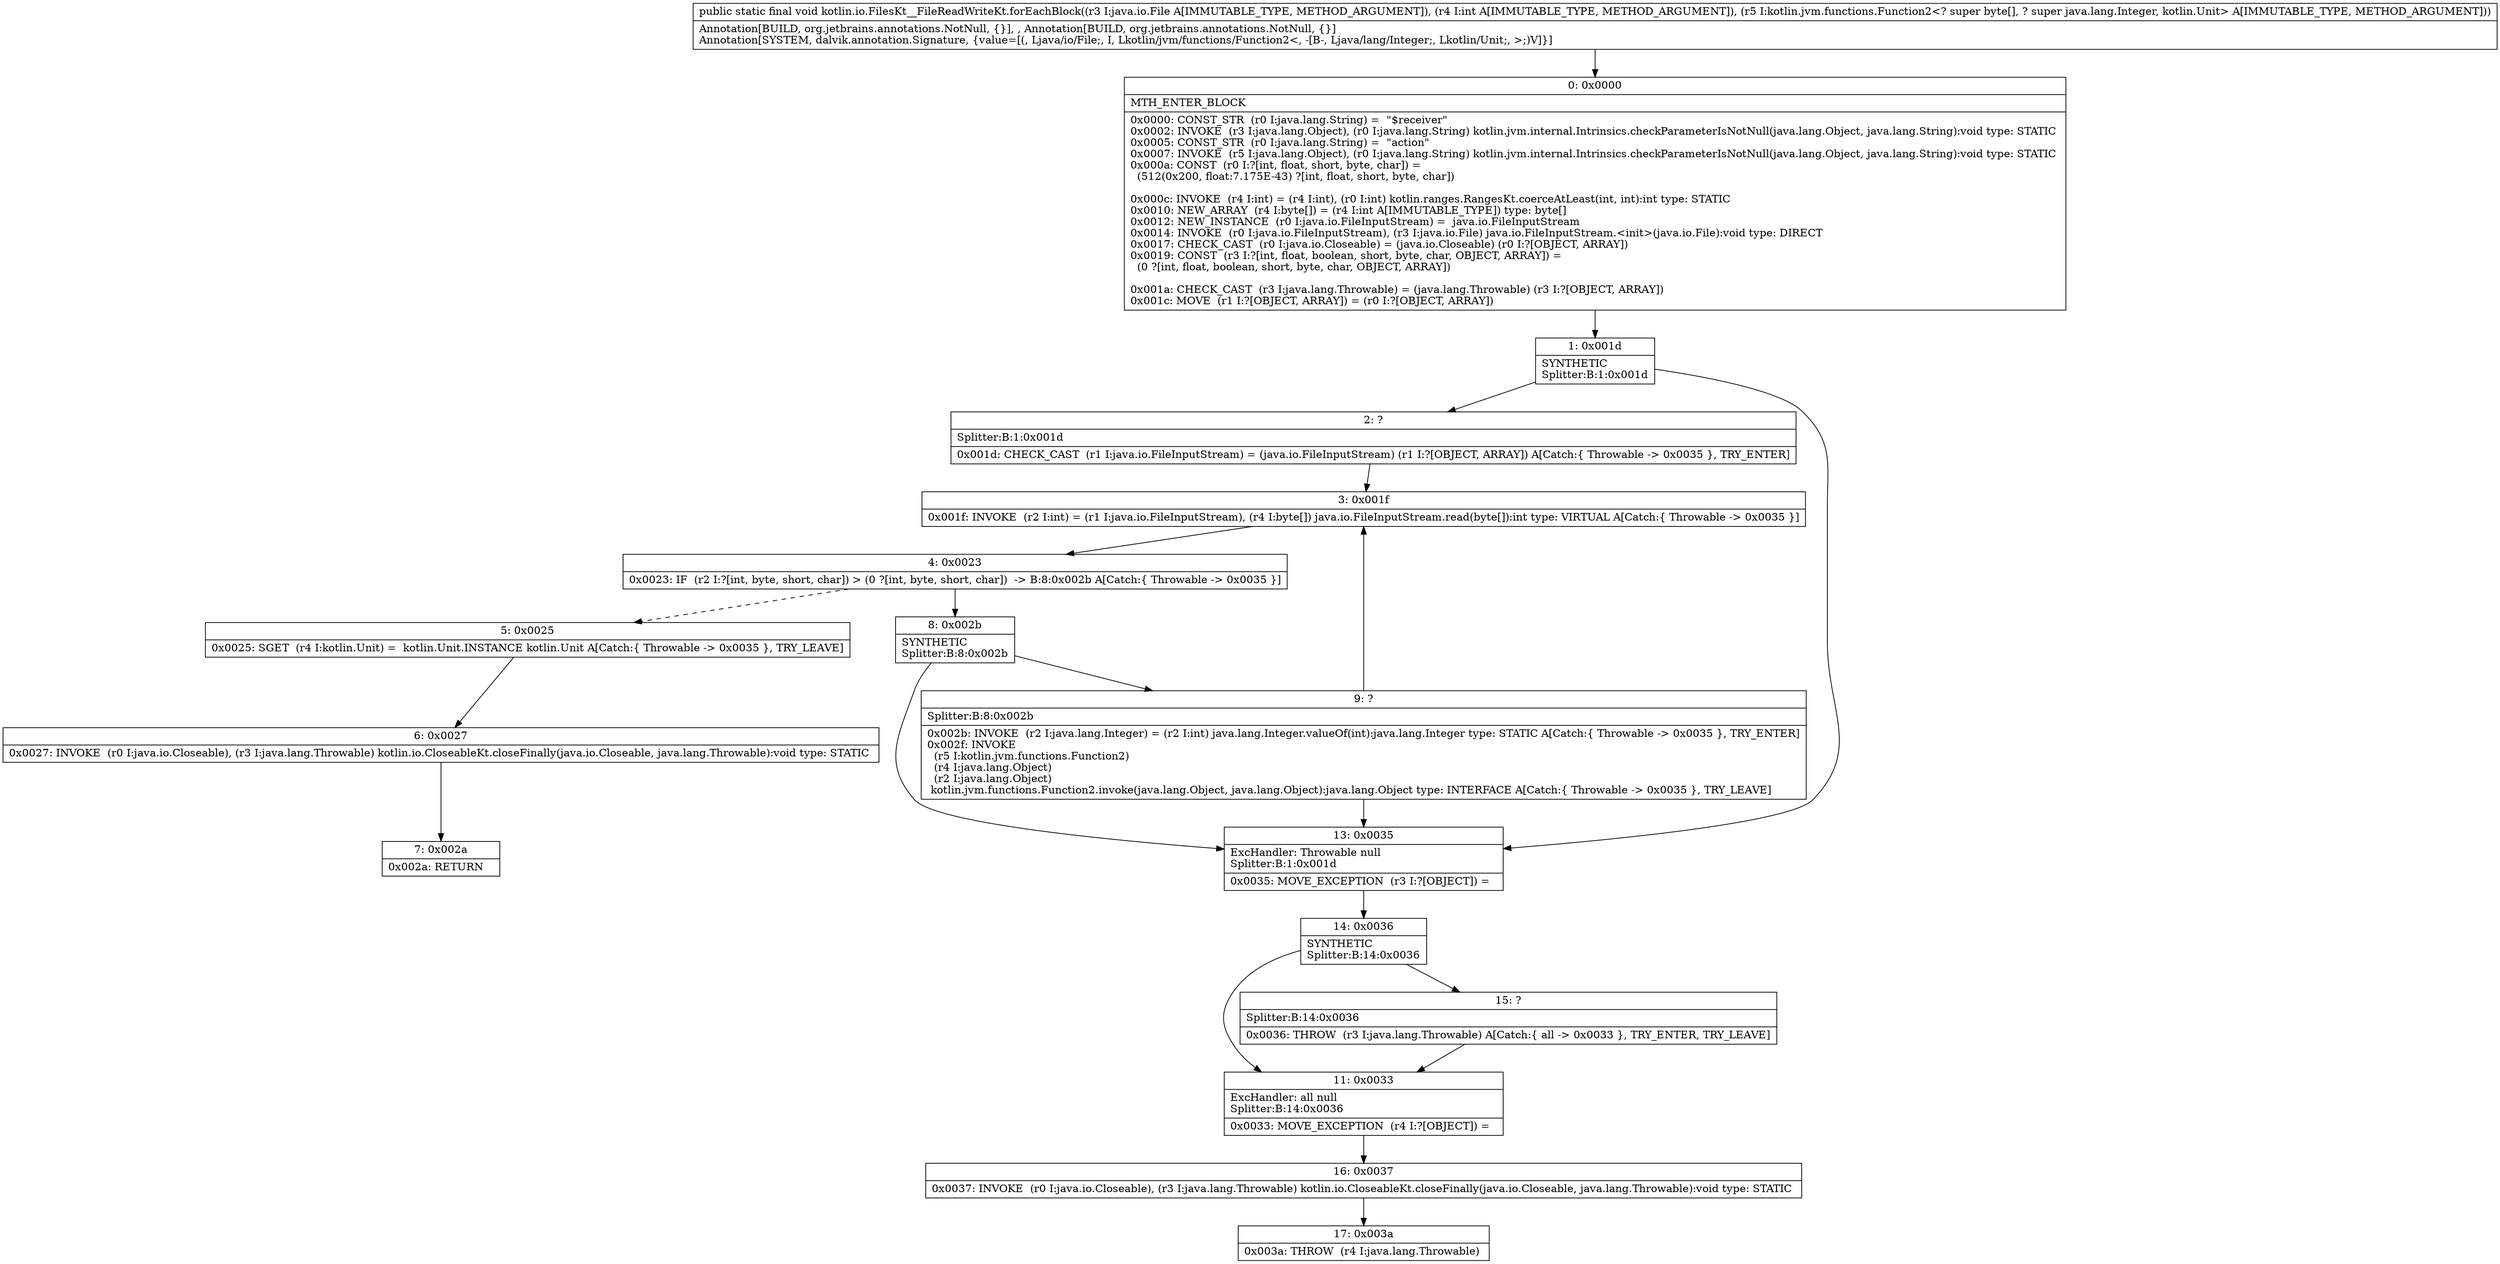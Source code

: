 digraph "CFG forkotlin.io.FilesKt__FileReadWriteKt.forEachBlock(Ljava\/io\/File;ILkotlin\/jvm\/functions\/Function2;)V" {
Node_0 [shape=record,label="{0\:\ 0x0000|MTH_ENTER_BLOCK\l|0x0000: CONST_STR  (r0 I:java.lang.String) =  \"$receiver\" \l0x0002: INVOKE  (r3 I:java.lang.Object), (r0 I:java.lang.String) kotlin.jvm.internal.Intrinsics.checkParameterIsNotNull(java.lang.Object, java.lang.String):void type: STATIC \l0x0005: CONST_STR  (r0 I:java.lang.String) =  \"action\" \l0x0007: INVOKE  (r5 I:java.lang.Object), (r0 I:java.lang.String) kotlin.jvm.internal.Intrinsics.checkParameterIsNotNull(java.lang.Object, java.lang.String):void type: STATIC \l0x000a: CONST  (r0 I:?[int, float, short, byte, char]) = \l  (512(0x200, float:7.175E\-43) ?[int, float, short, byte, char])\l \l0x000c: INVOKE  (r4 I:int) = (r4 I:int), (r0 I:int) kotlin.ranges.RangesKt.coerceAtLeast(int, int):int type: STATIC \l0x0010: NEW_ARRAY  (r4 I:byte[]) = (r4 I:int A[IMMUTABLE_TYPE]) type: byte[] \l0x0012: NEW_INSTANCE  (r0 I:java.io.FileInputStream) =  java.io.FileInputStream \l0x0014: INVOKE  (r0 I:java.io.FileInputStream), (r3 I:java.io.File) java.io.FileInputStream.\<init\>(java.io.File):void type: DIRECT \l0x0017: CHECK_CAST  (r0 I:java.io.Closeable) = (java.io.Closeable) (r0 I:?[OBJECT, ARRAY]) \l0x0019: CONST  (r3 I:?[int, float, boolean, short, byte, char, OBJECT, ARRAY]) = \l  (0 ?[int, float, boolean, short, byte, char, OBJECT, ARRAY])\l \l0x001a: CHECK_CAST  (r3 I:java.lang.Throwable) = (java.lang.Throwable) (r3 I:?[OBJECT, ARRAY]) \l0x001c: MOVE  (r1 I:?[OBJECT, ARRAY]) = (r0 I:?[OBJECT, ARRAY]) \l}"];
Node_1 [shape=record,label="{1\:\ 0x001d|SYNTHETIC\lSplitter:B:1:0x001d\l}"];
Node_2 [shape=record,label="{2\:\ ?|Splitter:B:1:0x001d\l|0x001d: CHECK_CAST  (r1 I:java.io.FileInputStream) = (java.io.FileInputStream) (r1 I:?[OBJECT, ARRAY]) A[Catch:\{ Throwable \-\> 0x0035 \}, TRY_ENTER]\l}"];
Node_3 [shape=record,label="{3\:\ 0x001f|0x001f: INVOKE  (r2 I:int) = (r1 I:java.io.FileInputStream), (r4 I:byte[]) java.io.FileInputStream.read(byte[]):int type: VIRTUAL A[Catch:\{ Throwable \-\> 0x0035 \}]\l}"];
Node_4 [shape=record,label="{4\:\ 0x0023|0x0023: IF  (r2 I:?[int, byte, short, char]) \> (0 ?[int, byte, short, char])  \-\> B:8:0x002b A[Catch:\{ Throwable \-\> 0x0035 \}]\l}"];
Node_5 [shape=record,label="{5\:\ 0x0025|0x0025: SGET  (r4 I:kotlin.Unit) =  kotlin.Unit.INSTANCE kotlin.Unit A[Catch:\{ Throwable \-\> 0x0035 \}, TRY_LEAVE]\l}"];
Node_6 [shape=record,label="{6\:\ 0x0027|0x0027: INVOKE  (r0 I:java.io.Closeable), (r3 I:java.lang.Throwable) kotlin.io.CloseableKt.closeFinally(java.io.Closeable, java.lang.Throwable):void type: STATIC \l}"];
Node_7 [shape=record,label="{7\:\ 0x002a|0x002a: RETURN   \l}"];
Node_8 [shape=record,label="{8\:\ 0x002b|SYNTHETIC\lSplitter:B:8:0x002b\l}"];
Node_9 [shape=record,label="{9\:\ ?|Splitter:B:8:0x002b\l|0x002b: INVOKE  (r2 I:java.lang.Integer) = (r2 I:int) java.lang.Integer.valueOf(int):java.lang.Integer type: STATIC A[Catch:\{ Throwable \-\> 0x0035 \}, TRY_ENTER]\l0x002f: INVOKE  \l  (r5 I:kotlin.jvm.functions.Function2)\l  (r4 I:java.lang.Object)\l  (r2 I:java.lang.Object)\l kotlin.jvm.functions.Function2.invoke(java.lang.Object, java.lang.Object):java.lang.Object type: INTERFACE A[Catch:\{ Throwable \-\> 0x0035 \}, TRY_LEAVE]\l}"];
Node_11 [shape=record,label="{11\:\ 0x0033|ExcHandler: all null\lSplitter:B:14:0x0036\l|0x0033: MOVE_EXCEPTION  (r4 I:?[OBJECT]) =  \l}"];
Node_13 [shape=record,label="{13\:\ 0x0035|ExcHandler: Throwable null\lSplitter:B:1:0x001d\l|0x0035: MOVE_EXCEPTION  (r3 I:?[OBJECT]) =  \l}"];
Node_14 [shape=record,label="{14\:\ 0x0036|SYNTHETIC\lSplitter:B:14:0x0036\l}"];
Node_15 [shape=record,label="{15\:\ ?|Splitter:B:14:0x0036\l|0x0036: THROW  (r3 I:java.lang.Throwable) A[Catch:\{ all \-\> 0x0033 \}, TRY_ENTER, TRY_LEAVE]\l}"];
Node_16 [shape=record,label="{16\:\ 0x0037|0x0037: INVOKE  (r0 I:java.io.Closeable), (r3 I:java.lang.Throwable) kotlin.io.CloseableKt.closeFinally(java.io.Closeable, java.lang.Throwable):void type: STATIC \l}"];
Node_17 [shape=record,label="{17\:\ 0x003a|0x003a: THROW  (r4 I:java.lang.Throwable) \l}"];
MethodNode[shape=record,label="{public static final void kotlin.io.FilesKt__FileReadWriteKt.forEachBlock((r3 I:java.io.File A[IMMUTABLE_TYPE, METHOD_ARGUMENT]), (r4 I:int A[IMMUTABLE_TYPE, METHOD_ARGUMENT]), (r5 I:kotlin.jvm.functions.Function2\<? super byte[], ? super java.lang.Integer, kotlin.Unit\> A[IMMUTABLE_TYPE, METHOD_ARGUMENT]))  | Annotation[BUILD, org.jetbrains.annotations.NotNull, \{\}], , Annotation[BUILD, org.jetbrains.annotations.NotNull, \{\}]\lAnnotation[SYSTEM, dalvik.annotation.Signature, \{value=[(, Ljava\/io\/File;, I, Lkotlin\/jvm\/functions\/Function2\<, \-[B\-, Ljava\/lang\/Integer;, Lkotlin\/Unit;, \>;)V]\}]\l}"];
MethodNode -> Node_0;
Node_0 -> Node_1;
Node_1 -> Node_2;
Node_1 -> Node_13;
Node_2 -> Node_3;
Node_3 -> Node_4;
Node_4 -> Node_5[style=dashed];
Node_4 -> Node_8;
Node_5 -> Node_6;
Node_6 -> Node_7;
Node_8 -> Node_9;
Node_8 -> Node_13;
Node_9 -> Node_13;
Node_9 -> Node_3;
Node_11 -> Node_16;
Node_13 -> Node_14;
Node_14 -> Node_15;
Node_14 -> Node_11;
Node_15 -> Node_11;
Node_16 -> Node_17;
}


